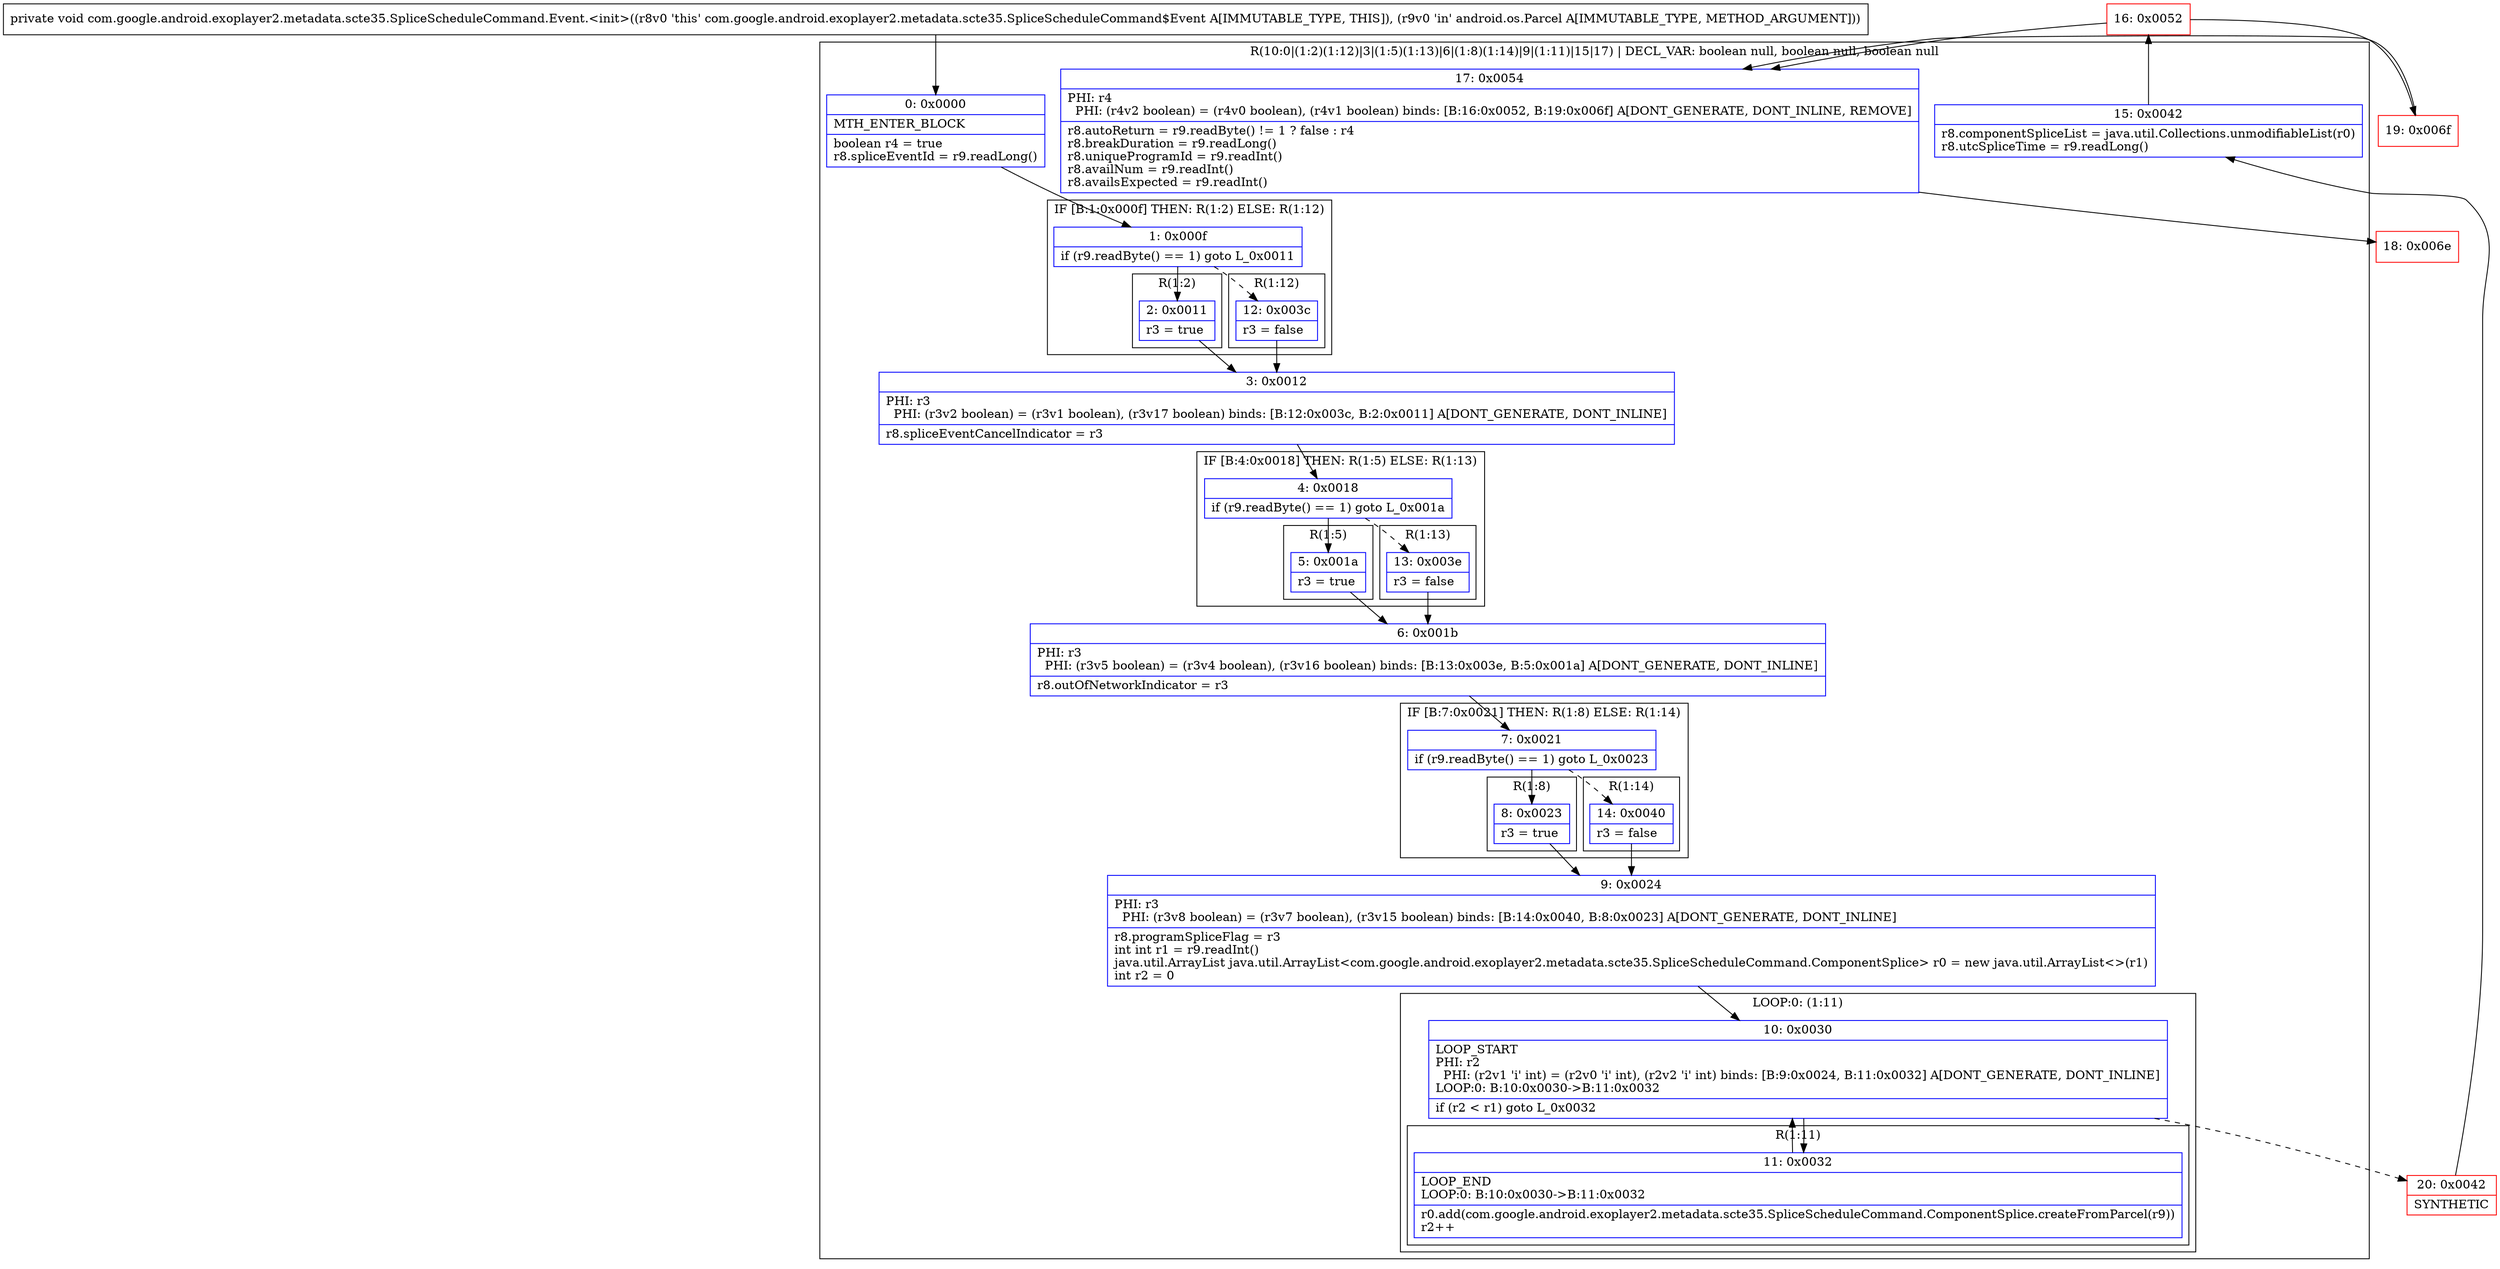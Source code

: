 digraph "CFG forcom.google.android.exoplayer2.metadata.scte35.SpliceScheduleCommand.Event.\<init\>(Landroid\/os\/Parcel;)V" {
subgraph cluster_Region_1497935028 {
label = "R(10:0|(1:2)(1:12)|3|(1:5)(1:13)|6|(1:8)(1:14)|9|(1:11)|15|17) | DECL_VAR: boolean null, boolean null, boolean null\l";
node [shape=record,color=blue];
Node_0 [shape=record,label="{0\:\ 0x0000|MTH_ENTER_BLOCK\l|boolean r4 = true\lr8.spliceEventId = r9.readLong()\l}"];
subgraph cluster_IfRegion_374769764 {
label = "IF [B:1:0x000f] THEN: R(1:2) ELSE: R(1:12)";
node [shape=record,color=blue];
Node_1 [shape=record,label="{1\:\ 0x000f|if (r9.readByte() == 1) goto L_0x0011\l}"];
subgraph cluster_Region_505470213 {
label = "R(1:2)";
node [shape=record,color=blue];
Node_2 [shape=record,label="{2\:\ 0x0011|r3 = true\l}"];
}
subgraph cluster_Region_194970527 {
label = "R(1:12)";
node [shape=record,color=blue];
Node_12 [shape=record,label="{12\:\ 0x003c|r3 = false\l}"];
}
}
Node_3 [shape=record,label="{3\:\ 0x0012|PHI: r3 \l  PHI: (r3v2 boolean) = (r3v1 boolean), (r3v17 boolean) binds: [B:12:0x003c, B:2:0x0011] A[DONT_GENERATE, DONT_INLINE]\l|r8.spliceEventCancelIndicator = r3\l}"];
subgraph cluster_IfRegion_465323996 {
label = "IF [B:4:0x0018] THEN: R(1:5) ELSE: R(1:13)";
node [shape=record,color=blue];
Node_4 [shape=record,label="{4\:\ 0x0018|if (r9.readByte() == 1) goto L_0x001a\l}"];
subgraph cluster_Region_762884603 {
label = "R(1:5)";
node [shape=record,color=blue];
Node_5 [shape=record,label="{5\:\ 0x001a|r3 = true\l}"];
}
subgraph cluster_Region_826906218 {
label = "R(1:13)";
node [shape=record,color=blue];
Node_13 [shape=record,label="{13\:\ 0x003e|r3 = false\l}"];
}
}
Node_6 [shape=record,label="{6\:\ 0x001b|PHI: r3 \l  PHI: (r3v5 boolean) = (r3v4 boolean), (r3v16 boolean) binds: [B:13:0x003e, B:5:0x001a] A[DONT_GENERATE, DONT_INLINE]\l|r8.outOfNetworkIndicator = r3\l}"];
subgraph cluster_IfRegion_247489499 {
label = "IF [B:7:0x0021] THEN: R(1:8) ELSE: R(1:14)";
node [shape=record,color=blue];
Node_7 [shape=record,label="{7\:\ 0x0021|if (r9.readByte() == 1) goto L_0x0023\l}"];
subgraph cluster_Region_1180236305 {
label = "R(1:8)";
node [shape=record,color=blue];
Node_8 [shape=record,label="{8\:\ 0x0023|r3 = true\l}"];
}
subgraph cluster_Region_1586023472 {
label = "R(1:14)";
node [shape=record,color=blue];
Node_14 [shape=record,label="{14\:\ 0x0040|r3 = false\l}"];
}
}
Node_9 [shape=record,label="{9\:\ 0x0024|PHI: r3 \l  PHI: (r3v8 boolean) = (r3v7 boolean), (r3v15 boolean) binds: [B:14:0x0040, B:8:0x0023] A[DONT_GENERATE, DONT_INLINE]\l|r8.programSpliceFlag = r3\lint int r1 = r9.readInt()\ljava.util.ArrayList java.util.ArrayList\<com.google.android.exoplayer2.metadata.scte35.SpliceScheduleCommand.ComponentSplice\> r0 = new java.util.ArrayList\<\>(r1)\lint r2 = 0\l}"];
subgraph cluster_LoopRegion_1004523126 {
label = "LOOP:0: (1:11)";
node [shape=record,color=blue];
Node_10 [shape=record,label="{10\:\ 0x0030|LOOP_START\lPHI: r2 \l  PHI: (r2v1 'i' int) = (r2v0 'i' int), (r2v2 'i' int) binds: [B:9:0x0024, B:11:0x0032] A[DONT_GENERATE, DONT_INLINE]\lLOOP:0: B:10:0x0030\-\>B:11:0x0032\l|if (r2 \< r1) goto L_0x0032\l}"];
subgraph cluster_Region_1405114271 {
label = "R(1:11)";
node [shape=record,color=blue];
Node_11 [shape=record,label="{11\:\ 0x0032|LOOP_END\lLOOP:0: B:10:0x0030\-\>B:11:0x0032\l|r0.add(com.google.android.exoplayer2.metadata.scte35.SpliceScheduleCommand.ComponentSplice.createFromParcel(r9))\lr2++\l}"];
}
}
Node_15 [shape=record,label="{15\:\ 0x0042|r8.componentSpliceList = java.util.Collections.unmodifiableList(r0)\lr8.utcSpliceTime = r9.readLong()\l}"];
Node_17 [shape=record,label="{17\:\ 0x0054|PHI: r4 \l  PHI: (r4v2 boolean) = (r4v0 boolean), (r4v1 boolean) binds: [B:16:0x0052, B:19:0x006f] A[DONT_GENERATE, DONT_INLINE, REMOVE]\l|r8.autoReturn = r9.readByte() != 1 ? false : r4\lr8.breakDuration = r9.readLong()\lr8.uniqueProgramId = r9.readInt()\lr8.availNum = r9.readInt()\lr8.availsExpected = r9.readInt()\l}"];
}
Node_16 [shape=record,color=red,label="{16\:\ 0x0052}"];
Node_18 [shape=record,color=red,label="{18\:\ 0x006e}"];
Node_19 [shape=record,color=red,label="{19\:\ 0x006f}"];
Node_20 [shape=record,color=red,label="{20\:\ 0x0042|SYNTHETIC\l}"];
MethodNode[shape=record,label="{private void com.google.android.exoplayer2.metadata.scte35.SpliceScheduleCommand.Event.\<init\>((r8v0 'this' com.google.android.exoplayer2.metadata.scte35.SpliceScheduleCommand$Event A[IMMUTABLE_TYPE, THIS]), (r9v0 'in' android.os.Parcel A[IMMUTABLE_TYPE, METHOD_ARGUMENT])) }"];
MethodNode -> Node_0;
Node_0 -> Node_1;
Node_1 -> Node_2;
Node_1 -> Node_12[style=dashed];
Node_2 -> Node_3;
Node_12 -> Node_3;
Node_3 -> Node_4;
Node_4 -> Node_5;
Node_4 -> Node_13[style=dashed];
Node_5 -> Node_6;
Node_13 -> Node_6;
Node_6 -> Node_7;
Node_7 -> Node_8;
Node_7 -> Node_14[style=dashed];
Node_8 -> Node_9;
Node_14 -> Node_9;
Node_9 -> Node_10;
Node_10 -> Node_11;
Node_10 -> Node_20[style=dashed];
Node_11 -> Node_10;
Node_15 -> Node_16;
Node_17 -> Node_18;
Node_16 -> Node_17;
Node_16 -> Node_19;
Node_19 -> Node_17;
Node_20 -> Node_15;
}

